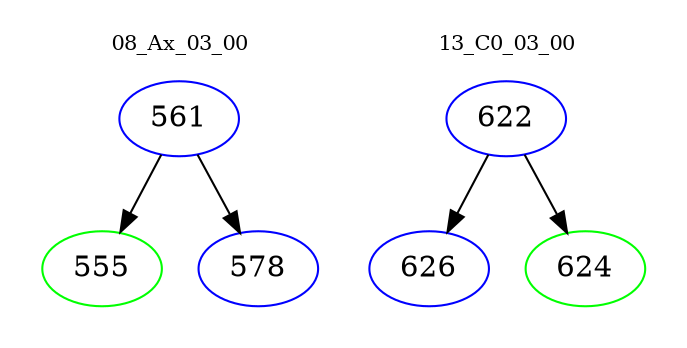 digraph{
subgraph cluster_0 {
color = white
label = "08_Ax_03_00";
fontsize=10;
T0_561 [label="561", color="blue"]
T0_561 -> T0_555 [color="black"]
T0_555 [label="555", color="green"]
T0_561 -> T0_578 [color="black"]
T0_578 [label="578", color="blue"]
}
subgraph cluster_1 {
color = white
label = "13_C0_03_00";
fontsize=10;
T1_622 [label="622", color="blue"]
T1_622 -> T1_626 [color="black"]
T1_626 [label="626", color="blue"]
T1_622 -> T1_624 [color="black"]
T1_624 [label="624", color="green"]
}
}
